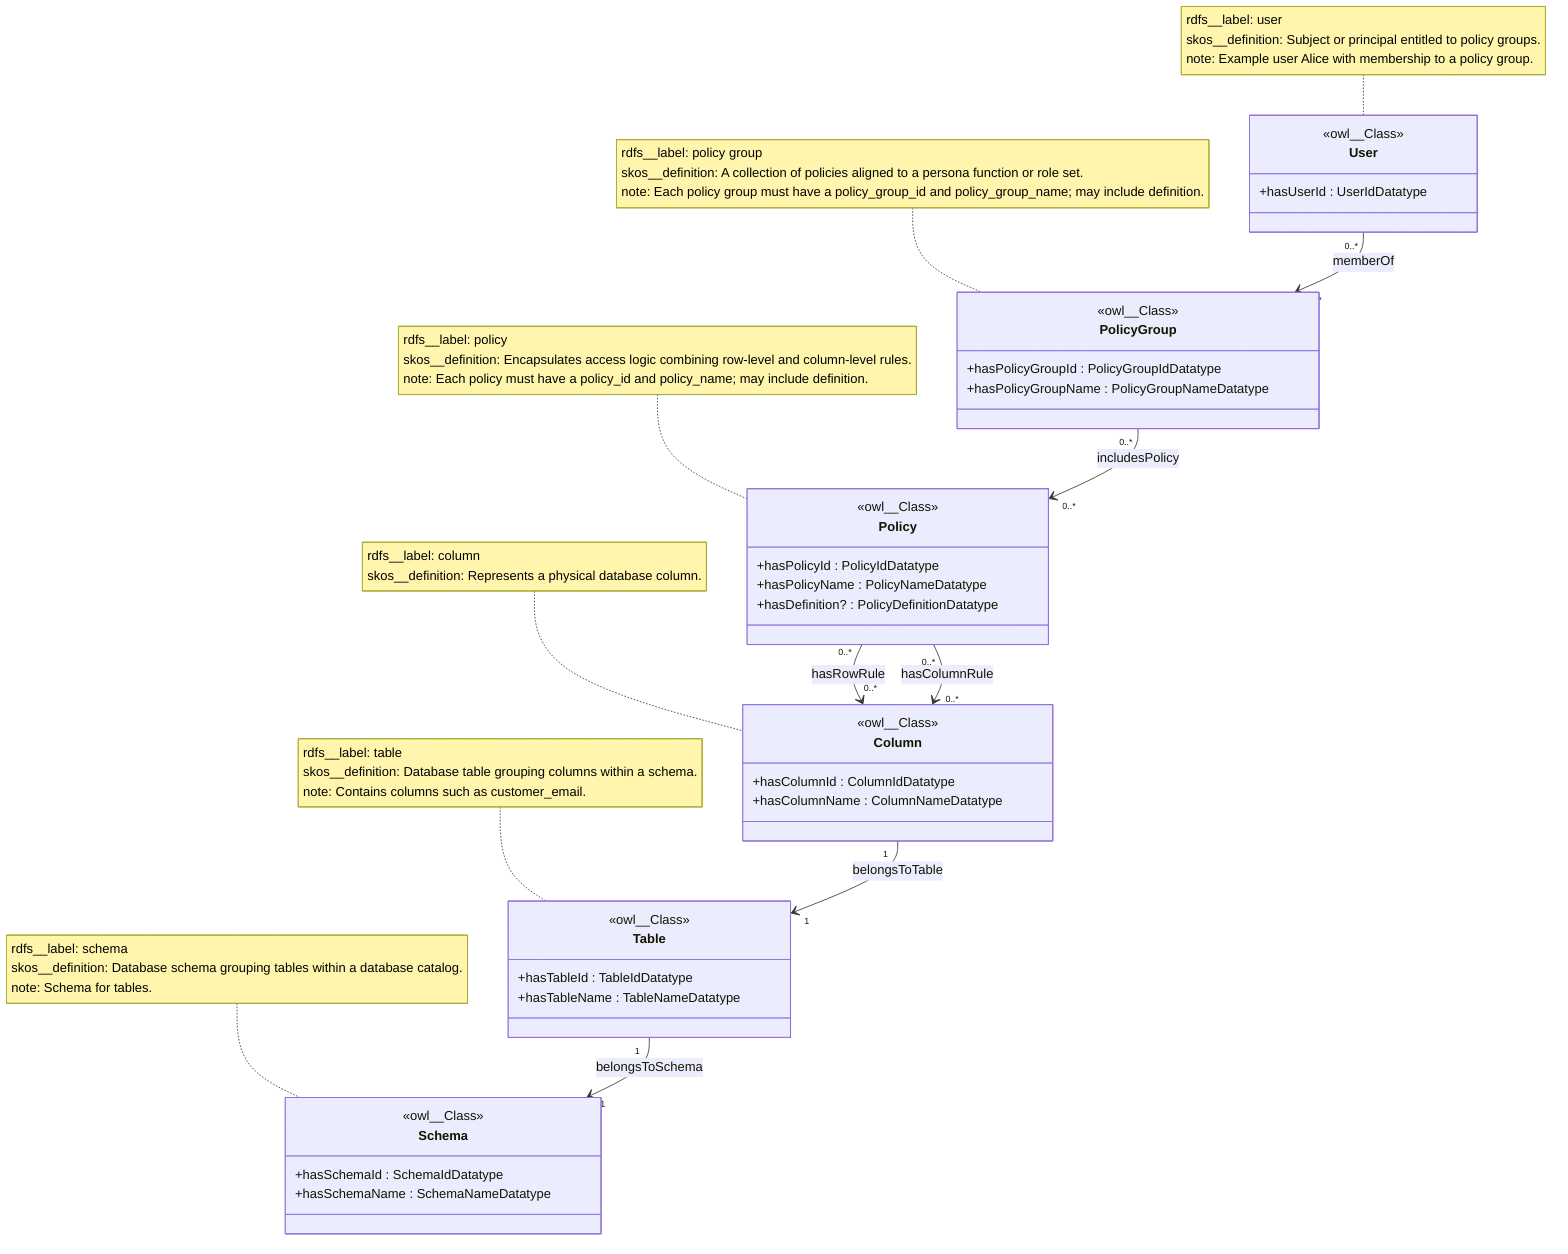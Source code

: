 classDiagram
%% =========================
%% Classes with attributes
%% =========================
class Policy {
  <<owl__Class>>
  +hasPolicyId : PolicyIdDatatype
  +hasPolicyName : PolicyNameDatatype
  +hasDefinition? : PolicyDefinitionDatatype
}

class PolicyGroup {
  <<owl__Class>>
  +hasPolicyGroupId : PolicyGroupIdDatatype
  +hasPolicyGroupName : PolicyGroupNameDatatype
}

class Column {
  <<owl__Class>>
  +hasColumnId : ColumnIdDatatype
  +hasColumnName : ColumnNameDatatype
}

class Table {
  <<owl__Class>>
  +hasTableId : TableIdDatatype
  +hasTableName : TableNameDatatype
}

class Schema {
  <<owl__Class>>
  +hasSchemaId : SchemaIdDatatype
  +hasSchemaName : SchemaNameDatatype
}

class User {
  <<owl__Class>>
  +hasUserId : UserIdDatatype
}

%% =========================
%% Relationships (object properties)
%% Multiplicities reflect min/max where provided
%% =========================
%% Policy -> Column (row rule)
Policy "0..*" --> "0..*" Column : hasRowRule
%% Policy -> Column (column rule)
Policy "0..*" --> "0..*" Column : hasColumnRule
%% PolicyGroup -> Policy
PolicyGroup "0..*" --> "0..*" Policy : includesPolicy
%% Column -> Table (each column belongs to exactly one table)
Column "1" --> "1" Table : belongsToTable
%% Table -> Schema (each table belongs to exactly one schema)
Table "1" --> "1" Schema : belongsToSchema
%% User -> PolicyGroup (membership)
User "0..*" --> "0..*" PolicyGroup : memberOf

%% =========================
%% Notes for class annotations (rdfs__label, skos__definition, uri, note)
%% =========================


note for Policy "rdfs__label: policy
skos__definition: Encapsulates access logic combining row-level and column-level rules.
note: Each policy must have a policy_id and policy_name; may include definition."

note for PolicyGroup "rdfs__label: policy group
skos__definition: A collection of policies aligned to a persona function or role set.
note: Each policy group must have a policy_group_id and policy_group_name; may include definition."

note for Column "rdfs__label: column
skos__definition: Represents a physical database column."

note for Table "rdfs__label: table
skos__definition: Database table grouping columns within a schema.
note: Contains columns such as customer_email."

note for Schema "rdfs__label: schema
skos__definition: Database schema grouping tables within a database catalog.
note: Schema for tables."

note for User "rdfs__label: user
skos__definition: Subject or principal entitled to policy groups.
note: Example user Alice with membership to a policy group."